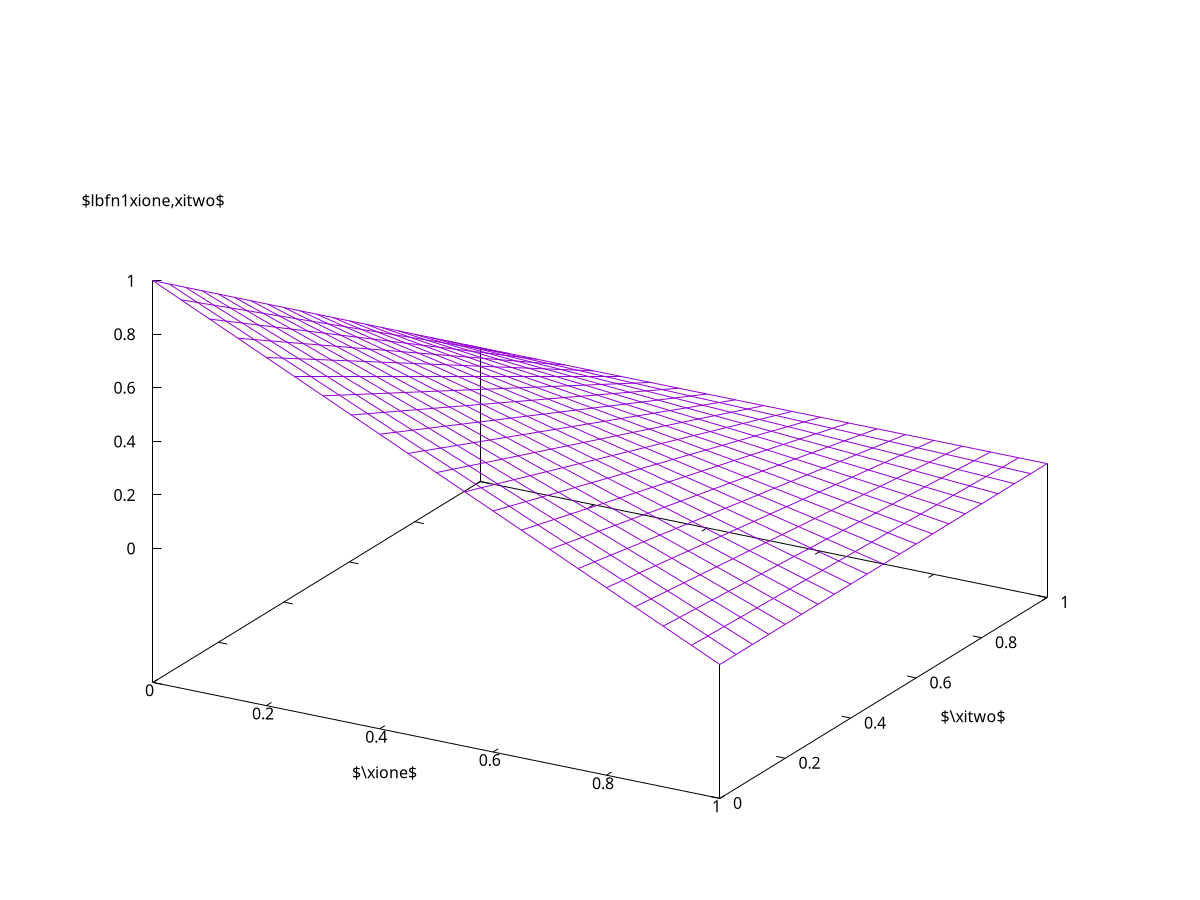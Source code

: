 #set title "Bilinear Lagrange basis functions"
set nokey
set samples 21
set isosample 21
set xlabel "$\\xione$"
set ylabel "$\\xitwo$"
set label 1 "$\\lbfn{1}{\\xione,\\xitwo}$" at 0.00, 0.00, 1.30 centre
#set xtics  0.00,0.25,1
#set ytics -0.25,0.25,1
phi1(z)=(1.0-z)
phi2(z)=z
psi1(x,y)=phi1(x)*phi1(y)
set xrange [0:1]
set yrange [0:1]
set zrange [0:1]
splot psi1(x,y)
 
